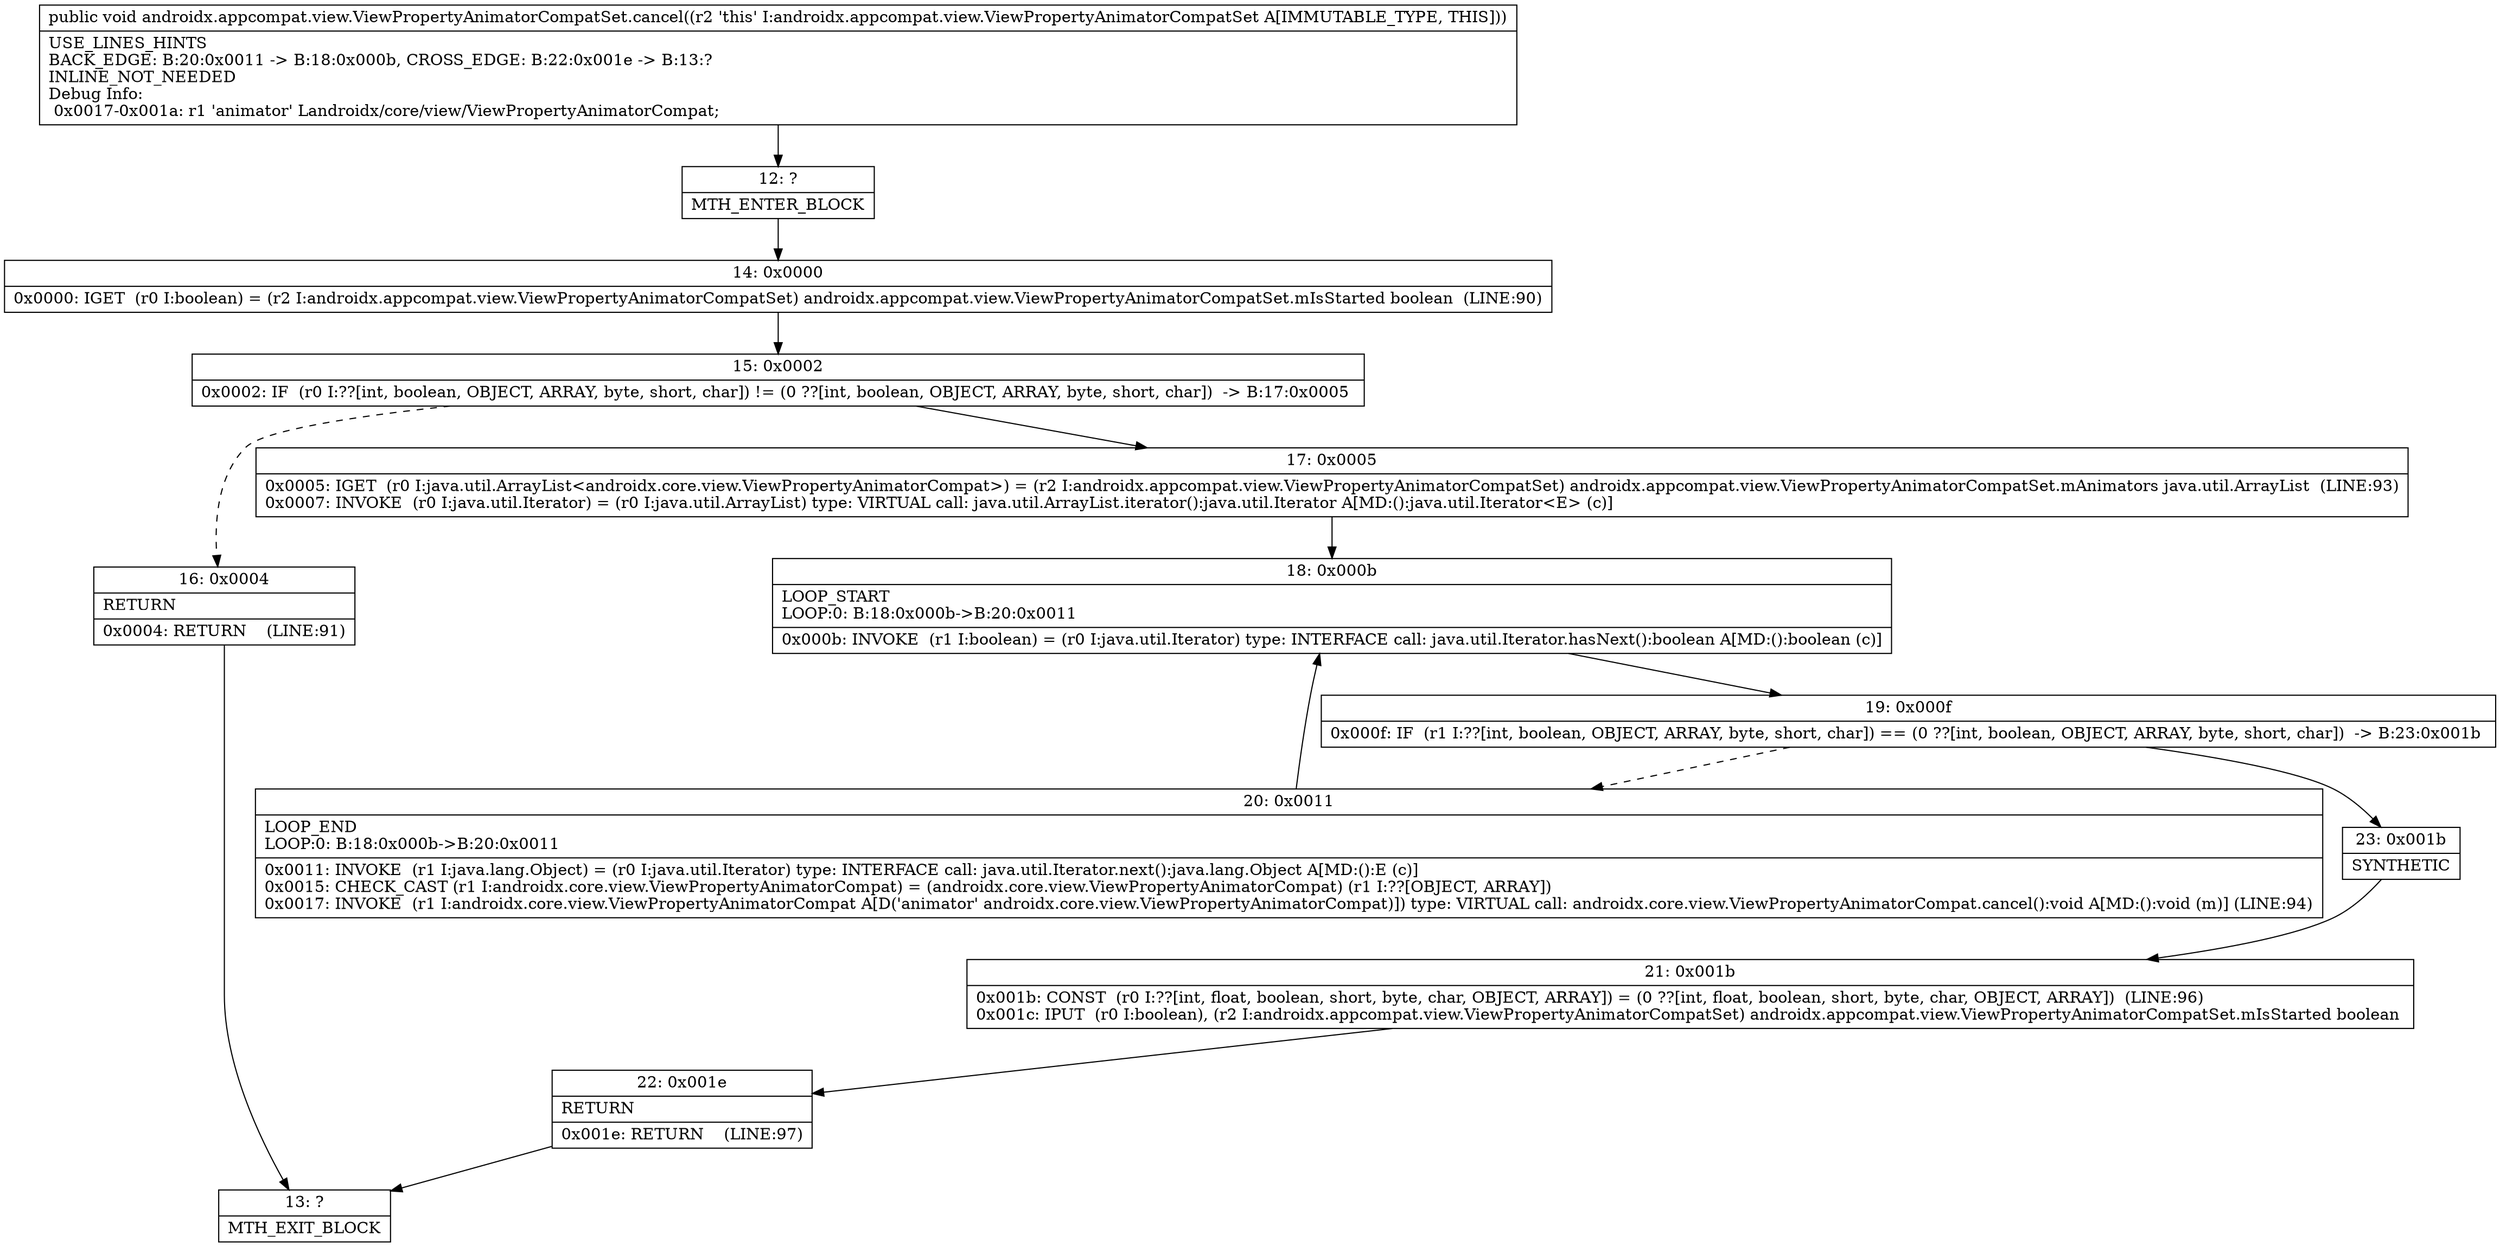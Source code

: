 digraph "CFG forandroidx.appcompat.view.ViewPropertyAnimatorCompatSet.cancel()V" {
Node_12 [shape=record,label="{12\:\ ?|MTH_ENTER_BLOCK\l}"];
Node_14 [shape=record,label="{14\:\ 0x0000|0x0000: IGET  (r0 I:boolean) = (r2 I:androidx.appcompat.view.ViewPropertyAnimatorCompatSet) androidx.appcompat.view.ViewPropertyAnimatorCompatSet.mIsStarted boolean  (LINE:90)\l}"];
Node_15 [shape=record,label="{15\:\ 0x0002|0x0002: IF  (r0 I:??[int, boolean, OBJECT, ARRAY, byte, short, char]) != (0 ??[int, boolean, OBJECT, ARRAY, byte, short, char])  \-\> B:17:0x0005 \l}"];
Node_16 [shape=record,label="{16\:\ 0x0004|RETURN\l|0x0004: RETURN    (LINE:91)\l}"];
Node_13 [shape=record,label="{13\:\ ?|MTH_EXIT_BLOCK\l}"];
Node_17 [shape=record,label="{17\:\ 0x0005|0x0005: IGET  (r0 I:java.util.ArrayList\<androidx.core.view.ViewPropertyAnimatorCompat\>) = (r2 I:androidx.appcompat.view.ViewPropertyAnimatorCompatSet) androidx.appcompat.view.ViewPropertyAnimatorCompatSet.mAnimators java.util.ArrayList  (LINE:93)\l0x0007: INVOKE  (r0 I:java.util.Iterator) = (r0 I:java.util.ArrayList) type: VIRTUAL call: java.util.ArrayList.iterator():java.util.Iterator A[MD:():java.util.Iterator\<E\> (c)]\l}"];
Node_18 [shape=record,label="{18\:\ 0x000b|LOOP_START\lLOOP:0: B:18:0x000b\-\>B:20:0x0011\l|0x000b: INVOKE  (r1 I:boolean) = (r0 I:java.util.Iterator) type: INTERFACE call: java.util.Iterator.hasNext():boolean A[MD:():boolean (c)]\l}"];
Node_19 [shape=record,label="{19\:\ 0x000f|0x000f: IF  (r1 I:??[int, boolean, OBJECT, ARRAY, byte, short, char]) == (0 ??[int, boolean, OBJECT, ARRAY, byte, short, char])  \-\> B:23:0x001b \l}"];
Node_20 [shape=record,label="{20\:\ 0x0011|LOOP_END\lLOOP:0: B:18:0x000b\-\>B:20:0x0011\l|0x0011: INVOKE  (r1 I:java.lang.Object) = (r0 I:java.util.Iterator) type: INTERFACE call: java.util.Iterator.next():java.lang.Object A[MD:():E (c)]\l0x0015: CHECK_CAST (r1 I:androidx.core.view.ViewPropertyAnimatorCompat) = (androidx.core.view.ViewPropertyAnimatorCompat) (r1 I:??[OBJECT, ARRAY]) \l0x0017: INVOKE  (r1 I:androidx.core.view.ViewPropertyAnimatorCompat A[D('animator' androidx.core.view.ViewPropertyAnimatorCompat)]) type: VIRTUAL call: androidx.core.view.ViewPropertyAnimatorCompat.cancel():void A[MD:():void (m)] (LINE:94)\l}"];
Node_23 [shape=record,label="{23\:\ 0x001b|SYNTHETIC\l}"];
Node_21 [shape=record,label="{21\:\ 0x001b|0x001b: CONST  (r0 I:??[int, float, boolean, short, byte, char, OBJECT, ARRAY]) = (0 ??[int, float, boolean, short, byte, char, OBJECT, ARRAY])  (LINE:96)\l0x001c: IPUT  (r0 I:boolean), (r2 I:androidx.appcompat.view.ViewPropertyAnimatorCompatSet) androidx.appcompat.view.ViewPropertyAnimatorCompatSet.mIsStarted boolean \l}"];
Node_22 [shape=record,label="{22\:\ 0x001e|RETURN\l|0x001e: RETURN    (LINE:97)\l}"];
MethodNode[shape=record,label="{public void androidx.appcompat.view.ViewPropertyAnimatorCompatSet.cancel((r2 'this' I:androidx.appcompat.view.ViewPropertyAnimatorCompatSet A[IMMUTABLE_TYPE, THIS]))  | USE_LINES_HINTS\lBACK_EDGE: B:20:0x0011 \-\> B:18:0x000b, CROSS_EDGE: B:22:0x001e \-\> B:13:?\lINLINE_NOT_NEEDED\lDebug Info:\l  0x0017\-0x001a: r1 'animator' Landroidx\/core\/view\/ViewPropertyAnimatorCompat;\l}"];
MethodNode -> Node_12;Node_12 -> Node_14;
Node_14 -> Node_15;
Node_15 -> Node_16[style=dashed];
Node_15 -> Node_17;
Node_16 -> Node_13;
Node_17 -> Node_18;
Node_18 -> Node_19;
Node_19 -> Node_20[style=dashed];
Node_19 -> Node_23;
Node_20 -> Node_18;
Node_23 -> Node_21;
Node_21 -> Node_22;
Node_22 -> Node_13;
}

